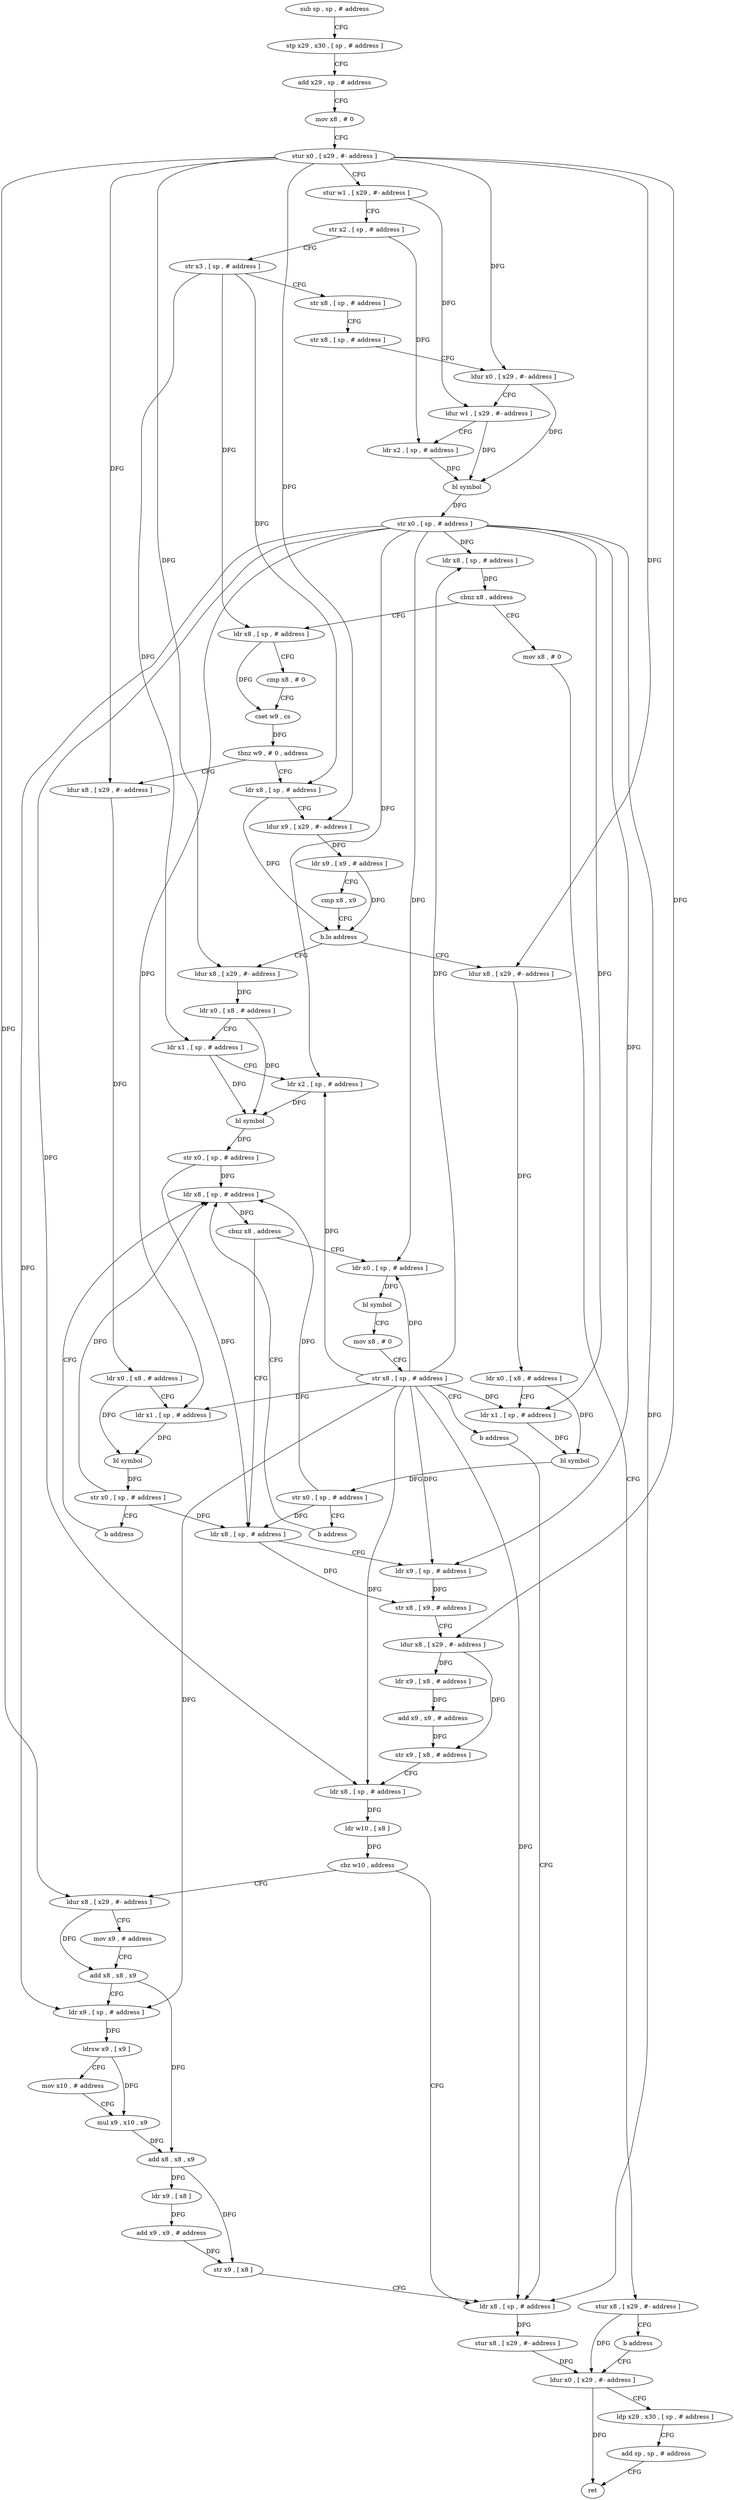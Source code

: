 digraph "func" {
"72684" [label = "sub sp , sp , # address" ]
"72688" [label = "stp x29 , x30 , [ sp , # address ]" ]
"72692" [label = "add x29 , sp , # address" ]
"72696" [label = "mov x8 , # 0" ]
"72700" [label = "stur x0 , [ x29 , #- address ]" ]
"72704" [label = "stur w1 , [ x29 , #- address ]" ]
"72708" [label = "str x2 , [ sp , # address ]" ]
"72712" [label = "str x3 , [ sp , # address ]" ]
"72716" [label = "str x8 , [ sp , # address ]" ]
"72720" [label = "str x8 , [ sp , # address ]" ]
"72724" [label = "ldur x0 , [ x29 , #- address ]" ]
"72728" [label = "ldur w1 , [ x29 , #- address ]" ]
"72732" [label = "ldr x2 , [ sp , # address ]" ]
"72736" [label = "bl symbol" ]
"72740" [label = "str x0 , [ sp , # address ]" ]
"72744" [label = "ldr x8 , [ sp , # address ]" ]
"72748" [label = "cbnz x8 , address" ]
"72764" [label = "ldr x8 , [ sp , # address ]" ]
"72752" [label = "mov x8 , # 0" ]
"72768" [label = "cmp x8 , # 0" ]
"72772" [label = "cset w9 , cs" ]
"72776" [label = "tbnz w9 , # 0 , address" ]
"72804" [label = "ldr x8 , [ sp , # address ]" ]
"72780" [label = "ldur x8 , [ x29 , #- address ]" ]
"72756" [label = "stur x8 , [ x29 , #- address ]" ]
"72760" [label = "b address" ]
"72992" [label = "ldur x0 , [ x29 , #- address ]" ]
"72808" [label = "ldur x9 , [ x29 , #- address ]" ]
"72812" [label = "ldr x9 , [ x9 , # address ]" ]
"72816" [label = "cmp x8 , x9" ]
"72820" [label = "b.lo address" ]
"72848" [label = "ldur x8 , [ x29 , #- address ]" ]
"72824" [label = "ldur x8 , [ x29 , #- address ]" ]
"72784" [label = "ldr x0 , [ x8 , # address ]" ]
"72788" [label = "ldr x1 , [ sp , # address ]" ]
"72792" [label = "bl symbol" ]
"72796" [label = "str x0 , [ sp , # address ]" ]
"72800" [label = "b address" ]
"72872" [label = "ldr x8 , [ sp , # address ]" ]
"72996" [label = "ldp x29 , x30 , [ sp , # address ]" ]
"73000" [label = "add sp , sp , # address" ]
"73004" [label = "ret" ]
"72852" [label = "ldr x0 , [ x8 , # address ]" ]
"72856" [label = "ldr x1 , [ sp , # address ]" ]
"72860" [label = "ldr x2 , [ sp , # address ]" ]
"72864" [label = "bl symbol" ]
"72868" [label = "str x0 , [ sp , # address ]" ]
"72828" [label = "ldr x0 , [ x8 , # address ]" ]
"72832" [label = "ldr x1 , [ sp , # address ]" ]
"72836" [label = "bl symbol" ]
"72840" [label = "str x0 , [ sp , # address ]" ]
"72844" [label = "b address" ]
"72876" [label = "cbnz x8 , address" ]
"72900" [label = "ldr x8 , [ sp , # address ]" ]
"72880" [label = "ldr x0 , [ sp , # address ]" ]
"72904" [label = "ldr x9 , [ sp , # address ]" ]
"72908" [label = "str x8 , [ x9 , # address ]" ]
"72912" [label = "ldur x8 , [ x29 , #- address ]" ]
"72916" [label = "ldr x9 , [ x8 , # address ]" ]
"72920" [label = "add x9 , x9 , # address" ]
"72924" [label = "str x9 , [ x8 , # address ]" ]
"72928" [label = "ldr x8 , [ sp , # address ]" ]
"72932" [label = "ldr w10 , [ x8 ]" ]
"72936" [label = "cbz w10 , address" ]
"72984" [label = "ldr x8 , [ sp , # address ]" ]
"72940" [label = "ldur x8 , [ x29 , #- address ]" ]
"72884" [label = "bl symbol" ]
"72888" [label = "mov x8 , # 0" ]
"72892" [label = "str x8 , [ sp , # address ]" ]
"72896" [label = "b address" ]
"72988" [label = "stur x8 , [ x29 , #- address ]" ]
"72944" [label = "mov x9 , # address" ]
"72948" [label = "add x8 , x8 , x9" ]
"72952" [label = "ldr x9 , [ sp , # address ]" ]
"72956" [label = "ldrsw x9 , [ x9 ]" ]
"72960" [label = "mov x10 , # address" ]
"72964" [label = "mul x9 , x10 , x9" ]
"72968" [label = "add x8 , x8 , x9" ]
"72972" [label = "ldr x9 , [ x8 ]" ]
"72976" [label = "add x9 , x9 , # address" ]
"72980" [label = "str x9 , [ x8 ]" ]
"72684" -> "72688" [ label = "CFG" ]
"72688" -> "72692" [ label = "CFG" ]
"72692" -> "72696" [ label = "CFG" ]
"72696" -> "72700" [ label = "CFG" ]
"72700" -> "72704" [ label = "CFG" ]
"72700" -> "72724" [ label = "DFG" ]
"72700" -> "72808" [ label = "DFG" ]
"72700" -> "72780" [ label = "DFG" ]
"72700" -> "72848" [ label = "DFG" ]
"72700" -> "72824" [ label = "DFG" ]
"72700" -> "72912" [ label = "DFG" ]
"72700" -> "72940" [ label = "DFG" ]
"72704" -> "72708" [ label = "CFG" ]
"72704" -> "72728" [ label = "DFG" ]
"72708" -> "72712" [ label = "CFG" ]
"72708" -> "72732" [ label = "DFG" ]
"72712" -> "72716" [ label = "CFG" ]
"72712" -> "72764" [ label = "DFG" ]
"72712" -> "72804" [ label = "DFG" ]
"72712" -> "72856" [ label = "DFG" ]
"72716" -> "72720" [ label = "CFG" ]
"72720" -> "72724" [ label = "CFG" ]
"72724" -> "72728" [ label = "CFG" ]
"72724" -> "72736" [ label = "DFG" ]
"72728" -> "72732" [ label = "CFG" ]
"72728" -> "72736" [ label = "DFG" ]
"72732" -> "72736" [ label = "DFG" ]
"72736" -> "72740" [ label = "DFG" ]
"72740" -> "72744" [ label = "DFG" ]
"72740" -> "72788" [ label = "DFG" ]
"72740" -> "72860" [ label = "DFG" ]
"72740" -> "72832" [ label = "DFG" ]
"72740" -> "72904" [ label = "DFG" ]
"72740" -> "72928" [ label = "DFG" ]
"72740" -> "72880" [ label = "DFG" ]
"72740" -> "72984" [ label = "DFG" ]
"72740" -> "72952" [ label = "DFG" ]
"72744" -> "72748" [ label = "DFG" ]
"72748" -> "72764" [ label = "CFG" ]
"72748" -> "72752" [ label = "CFG" ]
"72764" -> "72768" [ label = "CFG" ]
"72764" -> "72772" [ label = "DFG" ]
"72752" -> "72756" [ label = "CFG" ]
"72768" -> "72772" [ label = "CFG" ]
"72772" -> "72776" [ label = "DFG" ]
"72776" -> "72804" [ label = "CFG" ]
"72776" -> "72780" [ label = "CFG" ]
"72804" -> "72808" [ label = "CFG" ]
"72804" -> "72820" [ label = "DFG" ]
"72780" -> "72784" [ label = "DFG" ]
"72756" -> "72760" [ label = "CFG" ]
"72756" -> "72992" [ label = "DFG" ]
"72760" -> "72992" [ label = "CFG" ]
"72992" -> "72996" [ label = "CFG" ]
"72992" -> "73004" [ label = "DFG" ]
"72808" -> "72812" [ label = "DFG" ]
"72812" -> "72816" [ label = "CFG" ]
"72812" -> "72820" [ label = "DFG" ]
"72816" -> "72820" [ label = "CFG" ]
"72820" -> "72848" [ label = "CFG" ]
"72820" -> "72824" [ label = "CFG" ]
"72848" -> "72852" [ label = "DFG" ]
"72824" -> "72828" [ label = "DFG" ]
"72784" -> "72788" [ label = "CFG" ]
"72784" -> "72792" [ label = "DFG" ]
"72788" -> "72792" [ label = "DFG" ]
"72792" -> "72796" [ label = "DFG" ]
"72796" -> "72800" [ label = "CFG" ]
"72796" -> "72872" [ label = "DFG" ]
"72796" -> "72900" [ label = "DFG" ]
"72800" -> "72872" [ label = "CFG" ]
"72872" -> "72876" [ label = "DFG" ]
"72996" -> "73000" [ label = "CFG" ]
"73000" -> "73004" [ label = "CFG" ]
"72852" -> "72856" [ label = "CFG" ]
"72852" -> "72864" [ label = "DFG" ]
"72856" -> "72860" [ label = "CFG" ]
"72856" -> "72864" [ label = "DFG" ]
"72860" -> "72864" [ label = "DFG" ]
"72864" -> "72868" [ label = "DFG" ]
"72868" -> "72872" [ label = "DFG" ]
"72868" -> "72900" [ label = "DFG" ]
"72828" -> "72832" [ label = "CFG" ]
"72828" -> "72836" [ label = "DFG" ]
"72832" -> "72836" [ label = "DFG" ]
"72836" -> "72840" [ label = "DFG" ]
"72840" -> "72844" [ label = "CFG" ]
"72840" -> "72872" [ label = "DFG" ]
"72840" -> "72900" [ label = "DFG" ]
"72844" -> "72872" [ label = "CFG" ]
"72876" -> "72900" [ label = "CFG" ]
"72876" -> "72880" [ label = "CFG" ]
"72900" -> "72904" [ label = "CFG" ]
"72900" -> "72908" [ label = "DFG" ]
"72880" -> "72884" [ label = "DFG" ]
"72904" -> "72908" [ label = "DFG" ]
"72908" -> "72912" [ label = "CFG" ]
"72912" -> "72916" [ label = "DFG" ]
"72912" -> "72924" [ label = "DFG" ]
"72916" -> "72920" [ label = "DFG" ]
"72920" -> "72924" [ label = "DFG" ]
"72924" -> "72928" [ label = "CFG" ]
"72928" -> "72932" [ label = "DFG" ]
"72932" -> "72936" [ label = "DFG" ]
"72936" -> "72984" [ label = "CFG" ]
"72936" -> "72940" [ label = "CFG" ]
"72984" -> "72988" [ label = "DFG" ]
"72940" -> "72944" [ label = "CFG" ]
"72940" -> "72948" [ label = "DFG" ]
"72884" -> "72888" [ label = "CFG" ]
"72888" -> "72892" [ label = "CFG" ]
"72892" -> "72896" [ label = "CFG" ]
"72892" -> "72744" [ label = "DFG" ]
"72892" -> "72788" [ label = "DFG" ]
"72892" -> "72860" [ label = "DFG" ]
"72892" -> "72832" [ label = "DFG" ]
"72892" -> "72904" [ label = "DFG" ]
"72892" -> "72928" [ label = "DFG" ]
"72892" -> "72880" [ label = "DFG" ]
"72892" -> "72984" [ label = "DFG" ]
"72892" -> "72952" [ label = "DFG" ]
"72896" -> "72984" [ label = "CFG" ]
"72988" -> "72992" [ label = "DFG" ]
"72944" -> "72948" [ label = "CFG" ]
"72948" -> "72952" [ label = "CFG" ]
"72948" -> "72968" [ label = "DFG" ]
"72952" -> "72956" [ label = "DFG" ]
"72956" -> "72960" [ label = "CFG" ]
"72956" -> "72964" [ label = "DFG" ]
"72960" -> "72964" [ label = "CFG" ]
"72964" -> "72968" [ label = "DFG" ]
"72968" -> "72972" [ label = "DFG" ]
"72968" -> "72980" [ label = "DFG" ]
"72972" -> "72976" [ label = "DFG" ]
"72976" -> "72980" [ label = "DFG" ]
"72980" -> "72984" [ label = "CFG" ]
}
